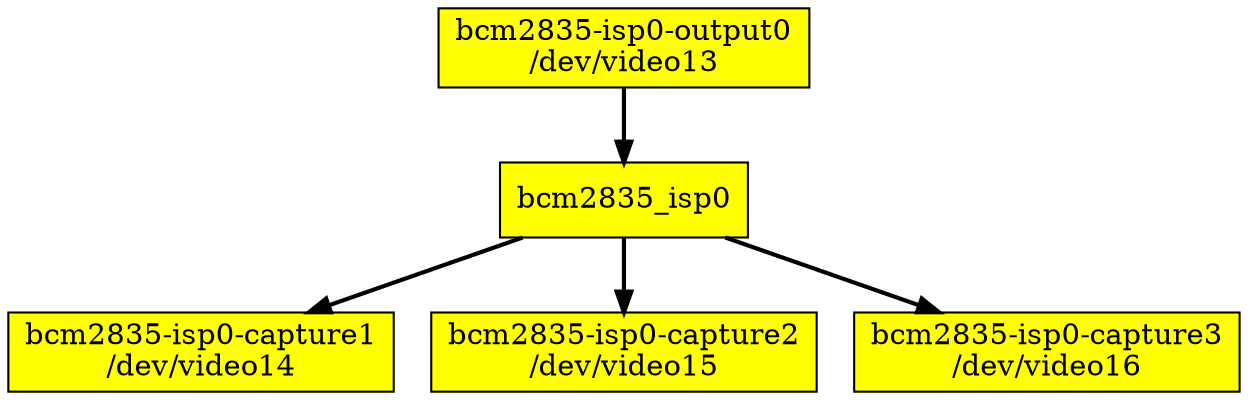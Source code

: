 digraph board {
	rankdir=TB
	n00000001 [label="bcm2835_isp0\n", shape=box, style=filled, fillcolor=yellow]
	n00000001 -> n0000000c [style=bold]
	n00000001 -> n00000012 [style=bold]
	n00000001 -> n00000018 [style=bold]
	n00000006 [label="bcm2835-isp0-output0\n/dev/video13", shape=box, style=filled, fillcolor=yellow]
	n00000006 -> n00000001 [style=bold]
	n0000000c [label="bcm2835-isp0-capture1\n/dev/video14", shape=box, style=filled, fillcolor=yellow]
	n00000012 [label="bcm2835-isp0-capture2\n/dev/video15", shape=box, style=filled, fillcolor=yellow]
	n00000018 [label="bcm2835-isp0-capture3\n/dev/video16", shape=box, style=filled, fillcolor=yellow]
}
